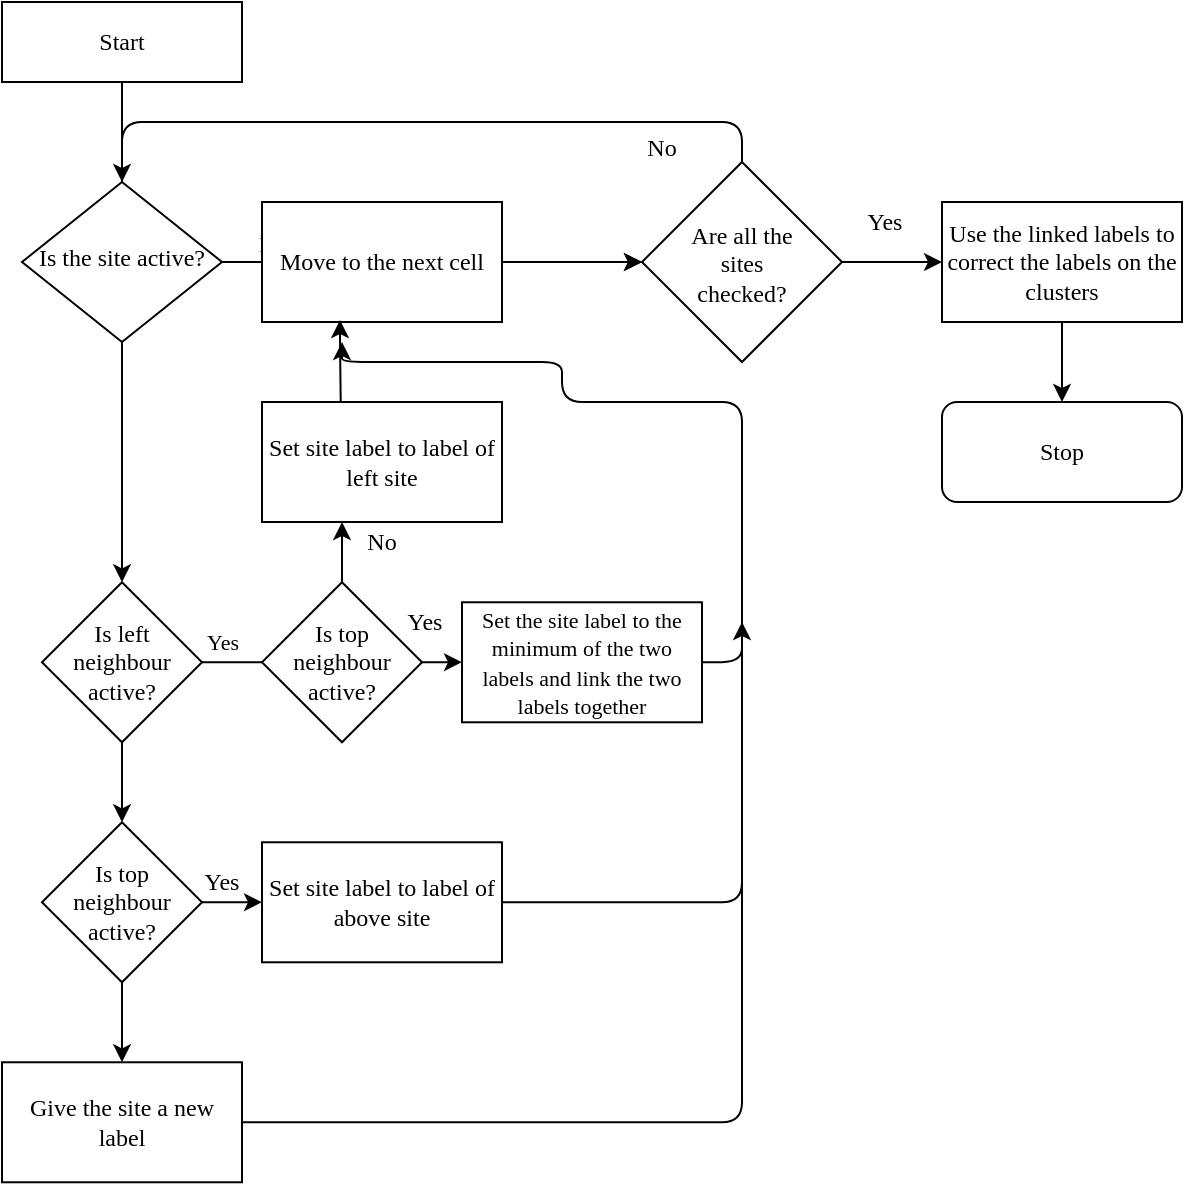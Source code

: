<mxfile version="13.8.5" type="device"><diagram id="C5RBs43oDa-KdzZeNtuy" name="Page-1"><mxGraphModel dx="711" dy="388" grid="0" gridSize="10" guides="1" tooltips="1" connect="1" arrows="1" fold="1" page="0" pageScale="1" pageWidth="827" pageHeight="1169" math="0" shadow="0"><root><mxCell id="WIyWlLk6GJQsqaUBKTNV-0"/><mxCell id="WIyWlLk6GJQsqaUBKTNV-1" parent="WIyWlLk6GJQsqaUBKTNV-0"/><mxCell id="WIyWlLk6GJQsqaUBKTNV-3" value="Start" style="whiteSpace=wrap;html=1;fontSize=12;glass=0;strokeWidth=1;shadow=0;fontFamily=Lora;fontSource=https%3A%2F%2Ffonts.googleapis.com%2Fcss%3Ffamily%3DLora;" parent="WIyWlLk6GJQsqaUBKTNV-1" vertex="1"><mxGeometry x="160" y="80" width="120" height="40" as="geometry"/></mxCell><mxCell id="WIyWlLk6GJQsqaUBKTNV-5" value="No" style="edgeStyle=orthogonalEdgeStyle;html=1;jettySize=auto;orthogonalLoop=1;fontSize=11;endArrow=block;endFill=0;endSize=8;strokeWidth=1;shadow=0;labelBackgroundColor=none;fontFamily=Lora;fontSource=https%3A%2F%2Ffonts.googleapis.com%2Fcss%3Ffamily%3DLora;" parent="WIyWlLk6GJQsqaUBKTNV-1" source="WIyWlLk6GJQsqaUBKTNV-6" edge="1"><mxGeometry y="10" relative="1" as="geometry"><mxPoint as="offset"/><mxPoint x="320" y="210" as="targetPoint"/></mxGeometry></mxCell><mxCell id="WIyWlLk6GJQsqaUBKTNV-6" value="Is the site active?" style="rhombus;whiteSpace=wrap;html=1;shadow=0;fontFamily=Lora;fontSize=12;align=center;strokeWidth=1;spacing=6;spacingTop=-4;fontSource=https%3A%2F%2Ffonts.googleapis.com%2Fcss%3Ffamily%3DLora;" parent="WIyWlLk6GJQsqaUBKTNV-1" vertex="1"><mxGeometry x="170" y="170" width="100" height="80" as="geometry"/></mxCell><mxCell id="WIyWlLk6GJQsqaUBKTNV-9" value="Yes" style="edgeStyle=orthogonalEdgeStyle;html=1;jettySize=auto;orthogonalLoop=1;fontSize=11;endArrow=block;endFill=0;endSize=8;strokeWidth=1;shadow=0;labelBackgroundColor=none;exitX=1;exitY=0.5;exitDx=0;exitDy=0;fontFamily=Lora;fontSource=https%3A%2F%2Ffonts.googleapis.com%2Fcss%3Ffamily%3DLora;" parent="WIyWlLk6GJQsqaUBKTNV-1" source="k78yAYO8sz-RwAXKSCT2-1" edge="1"><mxGeometry x="-0.667" y="10" relative="1" as="geometry"><mxPoint as="offset"/><mxPoint x="270" y="410.14" as="sourcePoint"/><mxPoint x="320" y="410.14" as="targetPoint"/></mxGeometry></mxCell><mxCell id="k78yAYO8sz-RwAXKSCT2-9" style="edgeStyle=orthogonalEdgeStyle;orthogonalLoop=1;jettySize=auto;html=1;exitX=0.5;exitY=0;exitDx=0;exitDy=0;fontFamily=Lora;fontSource=https%3A%2F%2Ffonts.googleapis.com%2Fcss%3Ffamily%3DLora;" parent="WIyWlLk6GJQsqaUBKTNV-1" source="k78yAYO8sz-RwAXKSCT2-1" edge="1"><mxGeometry relative="1" as="geometry"><mxPoint x="219.69" y="370.002" as="targetPoint"/></mxGeometry></mxCell><mxCell id="k78yAYO8sz-RwAXKSCT2-1" value="Is left neighbour active?" style="rhombus;whiteSpace=wrap;html=1;fontFamily=Lora;fontSource=https%3A%2F%2Ffonts.googleapis.com%2Fcss%3Ffamily%3DLora;" parent="WIyWlLk6GJQsqaUBKTNV-1" vertex="1"><mxGeometry x="180" y="370.14" width="80" height="80" as="geometry"/></mxCell><mxCell id="k78yAYO8sz-RwAXKSCT2-25" value="" style="edgeStyle=orthogonalEdgeStyle;orthogonalLoop=1;jettySize=auto;html=1;fontFamily=Lora;fontSource=https%3A%2F%2Ffonts.googleapis.com%2Fcss%3Ffamily%3DLora;" parent="WIyWlLk6GJQsqaUBKTNV-1" source="k78yAYO8sz-RwAXKSCT2-2" target="k78yAYO8sz-RwAXKSCT2-23" edge="1"><mxGeometry relative="1" as="geometry"/></mxCell><mxCell id="k78yAYO8sz-RwAXKSCT2-2" value="Move to the next cell" style="whiteSpace=wrap;html=1;fontFamily=Lora;fontSource=https%3A%2F%2Ffonts.googleapis.com%2Fcss%3Ffamily%3DLora;" parent="WIyWlLk6GJQsqaUBKTNV-1" vertex="1"><mxGeometry x="290" y="180" width="120" height="60" as="geometry"/></mxCell><mxCell id="k78yAYO8sz-RwAXKSCT2-6" value="" style="endArrow=none;html=1;exitX=0.5;exitY=0;exitDx=0;exitDy=0;fontFamily=Lora;fontSource=https%3A%2F%2Ffonts.googleapis.com%2Fcss%3Ffamily%3DLora;" parent="WIyWlLk6GJQsqaUBKTNV-1" source="k78yAYO8sz-RwAXKSCT2-23" edge="1"><mxGeometry width="50" height="50" relative="1" as="geometry"><mxPoint x="380" y="180" as="sourcePoint"/><mxPoint x="320" y="140" as="targetPoint"/><Array as="points"><mxPoint x="530" y="140"/><mxPoint x="380" y="140"/></Array></mxGeometry></mxCell><mxCell id="k78yAYO8sz-RwAXKSCT2-8" value="" style="endArrow=none;html=1;entryX=0.5;entryY=0;entryDx=0;entryDy=0;fontFamily=Lora;fontSource=https%3A%2F%2Ffonts.googleapis.com%2Fcss%3Ffamily%3DLora;" parent="WIyWlLk6GJQsqaUBKTNV-1" target="WIyWlLk6GJQsqaUBKTNV-6" edge="1"><mxGeometry width="50" height="50" relative="1" as="geometry"><mxPoint x="320" y="140" as="sourcePoint"/><mxPoint x="410" y="300" as="targetPoint"/><Array as="points"><mxPoint x="220" y="140"/></Array></mxGeometry></mxCell><mxCell id="k78yAYO8sz-RwAXKSCT2-14" value="" style="edgeStyle=orthogonalEdgeStyle;orthogonalLoop=1;jettySize=auto;html=1;fontFamily=Lora;fontSource=https%3A%2F%2Ffonts.googleapis.com%2Fcss%3Ffamily%3DLora;" parent="WIyWlLk6GJQsqaUBKTNV-1" source="k78yAYO8sz-RwAXKSCT2-11" target="k78yAYO8sz-RwAXKSCT2-13" edge="1"><mxGeometry relative="1" as="geometry"/></mxCell><mxCell id="k78yAYO8sz-RwAXKSCT2-16" value="" style="edgeStyle=orthogonalEdgeStyle;orthogonalLoop=1;jettySize=auto;html=1;fontFamily=Lora;fontSource=https%3A%2F%2Ffonts.googleapis.com%2Fcss%3Ffamily%3DLora;" parent="WIyWlLk6GJQsqaUBKTNV-1" source="k78yAYO8sz-RwAXKSCT2-11" target="k78yAYO8sz-RwAXKSCT2-15" edge="1"><mxGeometry relative="1" as="geometry"/></mxCell><mxCell id="k78yAYO8sz-RwAXKSCT2-11" value="&lt;div&gt;Is top neighbour active?&lt;/div&gt;" style="rhombus;whiteSpace=wrap;html=1;fontFamily=Lora;fontSource=https%3A%2F%2Ffonts.googleapis.com%2Fcss%3Ffamily%3DLora;" parent="WIyWlLk6GJQsqaUBKTNV-1" vertex="1"><mxGeometry x="180" y="490.14" width="80" height="80" as="geometry"/></mxCell><mxCell id="k78yAYO8sz-RwAXKSCT2-30" value="" style="edgeStyle=orthogonalEdgeStyle;orthogonalLoop=1;jettySize=auto;html=1;fontFamily=Lora;fontSource=https%3A%2F%2Ffonts.googleapis.com%2Fcss%3Ffamily%3DLora;" parent="WIyWlLk6GJQsqaUBKTNV-1" source="k78yAYO8sz-RwAXKSCT2-12" target="k78yAYO8sz-RwAXKSCT2-29" edge="1"><mxGeometry relative="1" as="geometry"/></mxCell><mxCell id="k78yAYO8sz-RwAXKSCT2-12" value="&lt;div&gt;Is top neighbour active?&lt;/div&gt;" style="rhombus;whiteSpace=wrap;html=1;fontFamily=Lora;fontSource=https%3A%2F%2Ffonts.googleapis.com%2Fcss%3Ffamily%3DLora;" parent="WIyWlLk6GJQsqaUBKTNV-1" vertex="1"><mxGeometry x="290" y="370.14" width="80" height="80" as="geometry"/></mxCell><mxCell id="k78yAYO8sz-RwAXKSCT2-13" value="Set site label to label of above site" style="whiteSpace=wrap;html=1;fontFamily=Lora;fontSource=https%3A%2F%2Ffonts.googleapis.com%2Fcss%3Ffamily%3DLora;" parent="WIyWlLk6GJQsqaUBKTNV-1" vertex="1"><mxGeometry x="290" y="500.14" width="120" height="60" as="geometry"/></mxCell><mxCell id="k78yAYO8sz-RwAXKSCT2-15" value="Give the site a new label" style="whiteSpace=wrap;html=1;fontFamily=Lora;fontSource=https%3A%2F%2Ffonts.googleapis.com%2Fcss%3Ffamily%3DLora;" parent="WIyWlLk6GJQsqaUBKTNV-1" vertex="1"><mxGeometry x="160" y="610.14" width="120" height="60" as="geometry"/></mxCell><mxCell id="k78yAYO8sz-RwAXKSCT2-17" value="Yes" style="text;html=1;strokeColor=none;fillColor=none;align=center;verticalAlign=middle;whiteSpace=wrap;fontFamily=Lora;fontSource=https%3A%2F%2Ffonts.googleapis.com%2Fcss%3Ffamily%3DLora;" parent="WIyWlLk6GJQsqaUBKTNV-1" vertex="1"><mxGeometry x="250" y="510.14" width="40" height="20" as="geometry"/></mxCell><mxCell id="k78yAYO8sz-RwAXKSCT2-21" value="" style="endArrow=none;html=1;exitX=1;exitY=0.5;exitDx=0;exitDy=0;fontFamily=Lora;fontSource=https%3A%2F%2Ffonts.googleapis.com%2Fcss%3Ffamily%3DLora;" parent="WIyWlLk6GJQsqaUBKTNV-1" source="k78yAYO8sz-RwAXKSCT2-15" edge="1"><mxGeometry width="50" height="50" relative="1" as="geometry"><mxPoint x="370" y="640.14" as="sourcePoint"/><mxPoint x="530" y="520.14" as="targetPoint"/><Array as="points"><mxPoint x="530" y="640.14"/></Array></mxGeometry></mxCell><mxCell id="k78yAYO8sz-RwAXKSCT2-23" value="&lt;p style=&quot;line-height: 50%&quot;&gt;&lt;/p&gt;&lt;div&gt;Are all the &lt;br&gt;&lt;/div&gt;&lt;div&gt;sites &lt;br&gt;&lt;/div&gt;&lt;div&gt;checked?&lt;br&gt;&lt;/div&gt;&lt;div&gt;&lt;br&gt;&lt;/div&gt;&lt;p&gt;&lt;/p&gt;" style="rhombus;whiteSpace=wrap;html=1;spacingTop=15;fontFamily=Lora;fontSource=https%3A%2F%2Ffonts.googleapis.com%2Fcss%3Ffamily%3DLora;" parent="WIyWlLk6GJQsqaUBKTNV-1" vertex="1"><mxGeometry x="480" y="160" width="100" height="100" as="geometry"/></mxCell><mxCell id="k78yAYO8sz-RwAXKSCT2-24" value="" style="endArrow=classic;html=1;entryX=0;entryY=0.5;entryDx=0;entryDy=0;fontFamily=Lora;fontSource=https%3A%2F%2Ffonts.googleapis.com%2Fcss%3Ffamily%3DLora;" parent="WIyWlLk6GJQsqaUBKTNV-1" target="k78yAYO8sz-RwAXKSCT2-23" edge="1"><mxGeometry width="50" height="50" relative="1" as="geometry"><mxPoint x="442" y="210" as="sourcePoint"/><mxPoint x="410" y="290" as="targetPoint"/></mxGeometry></mxCell><mxCell id="k78yAYO8sz-RwAXKSCT2-26" value="&lt;div&gt;No&lt;/div&gt;&lt;div&gt;&lt;br&gt;&lt;/div&gt;" style="text;html=1;strokeColor=none;fillColor=none;align=center;verticalAlign=middle;whiteSpace=wrap;fontFamily=Lora;fontSource=https%3A%2F%2Ffonts.googleapis.com%2Fcss%3Ffamily%3DLora;" parent="WIyWlLk6GJQsqaUBKTNV-1" vertex="1"><mxGeometry x="470" y="150" width="40" height="20" as="geometry"/></mxCell><mxCell id="k78yAYO8sz-RwAXKSCT2-27" value="" style="endArrow=none;html=1;exitX=1;exitY=0.5;exitDx=0;exitDy=0;fontFamily=Lora;fontSource=https%3A%2F%2Ffonts.googleapis.com%2Fcss%3Ffamily%3DLora;" parent="WIyWlLk6GJQsqaUBKTNV-1" source="k78yAYO8sz-RwAXKSCT2-13" edge="1"><mxGeometry width="50" height="50" relative="1" as="geometry"><mxPoint x="360" y="500.14" as="sourcePoint"/><mxPoint x="530" y="510.14" as="targetPoint"/><Array as="points"><mxPoint x="530" y="530.14"/></Array></mxGeometry></mxCell><mxCell id="k78yAYO8sz-RwAXKSCT2-29" value="&lt;font style=&quot;font-size: 11px&quot;&gt;Set the site label to the minimum of the two labels and link the two labels together&lt;br&gt;&lt;/font&gt;" style="whiteSpace=wrap;html=1;fontFamily=Lora;fontSource=https%3A%2F%2Ffonts.googleapis.com%2Fcss%3Ffamily%3DLora;" parent="WIyWlLk6GJQsqaUBKTNV-1" vertex="1"><mxGeometry x="390" y="380.14" width="120" height="60" as="geometry"/></mxCell><mxCell id="k78yAYO8sz-RwAXKSCT2-31" value="" style="endArrow=classic;html=1;exitX=0.5;exitY=0;exitDx=0;exitDy=0;entryX=0;entryY=0;entryDx=0;entryDy=0;fontFamily=Lora;fontSource=https%3A%2F%2Ffonts.googleapis.com%2Fcss%3Ffamily%3DLora;" parent="WIyWlLk6GJQsqaUBKTNV-1" source="k78yAYO8sz-RwAXKSCT2-12" target="k78yAYO8sz-RwAXKSCT2-33" edge="1"><mxGeometry width="50" height="50" relative="1" as="geometry"><mxPoint x="370" y="300" as="sourcePoint"/><mxPoint x="320" y="340" as="targetPoint"/></mxGeometry></mxCell><mxCell id="k78yAYO8sz-RwAXKSCT2-33" value="&lt;div&gt;No&lt;/div&gt;" style="text;html=1;strokeColor=none;fillColor=none;align=center;verticalAlign=middle;whiteSpace=wrap;fontFamily=Lora;fontSource=https%3A%2F%2Ffonts.googleapis.com%2Fcss%3Ffamily%3DLora;" parent="WIyWlLk6GJQsqaUBKTNV-1" vertex="1"><mxGeometry x="330" y="340" width="40" height="20" as="geometry"/></mxCell><mxCell id="k78yAYO8sz-RwAXKSCT2-34" value="Yes" style="text;html=1;align=center;verticalAlign=middle;resizable=0;points=[];autosize=1;fontFamily=Lora;fontSource=https%3A%2F%2Ffonts.googleapis.com%2Fcss%3Ffamily%3DLora;" parent="WIyWlLk6GJQsqaUBKTNV-1" vertex="1"><mxGeometry x="356" y="381.14" width="29" height="18" as="geometry"/></mxCell><mxCell id="k78yAYO8sz-RwAXKSCT2-36" value="" style="endArrow=classic;html=1;exitX=0.5;exitY=1;exitDx=0;exitDy=0;entryX=0.5;entryY=0;entryDx=0;entryDy=0;fontFamily=Lora;fontSource=https%3A%2F%2Ffonts.googleapis.com%2Fcss%3Ffamily%3DLora;" parent="WIyWlLk6GJQsqaUBKTNV-1" source="k78yAYO8sz-RwAXKSCT2-1" target="k78yAYO8sz-RwAXKSCT2-11" edge="1"><mxGeometry width="50" height="50" relative="1" as="geometry"><mxPoint x="360" y="420" as="sourcePoint"/><mxPoint x="410" y="370" as="targetPoint"/></mxGeometry></mxCell><mxCell id="k78yAYO8sz-RwAXKSCT2-37" value="" style="endArrow=classic;html=1;exitX=0.5;exitY=1;exitDx=0;exitDy=0;entryX=0.5;entryY=0;entryDx=0;entryDy=0;fontFamily=Lora;fontSource=https%3A%2F%2Ffonts.googleapis.com%2Fcss%3Ffamily%3DLora;" parent="WIyWlLk6GJQsqaUBKTNV-1" source="WIyWlLk6GJQsqaUBKTNV-6" target="k78yAYO8sz-RwAXKSCT2-1" edge="1"><mxGeometry width="50" height="50" relative="1" as="geometry"><mxPoint x="290" y="340" as="sourcePoint"/><mxPoint x="410" y="370" as="targetPoint"/></mxGeometry></mxCell><mxCell id="k78yAYO8sz-RwAXKSCT2-38" value="" style="endArrow=classic;html=1;exitX=0.5;exitY=1;exitDx=0;exitDy=0;fontFamily=Lora;fontSource=https%3A%2F%2Ffonts.googleapis.com%2Fcss%3Ffamily%3DLora;" parent="WIyWlLk6GJQsqaUBKTNV-1" source="WIyWlLk6GJQsqaUBKTNV-3" target="WIyWlLk6GJQsqaUBKTNV-6" edge="1"><mxGeometry width="50" height="50" relative="1" as="geometry"><mxPoint x="90" y="320" as="sourcePoint"/><mxPoint x="140" y="270" as="targetPoint"/></mxGeometry></mxCell><mxCell id="k78yAYO8sz-RwAXKSCT2-39" value="Set site label to label of left site" style="rounded=0;whiteSpace=wrap;html=1;fontFamily=Lora;fontSource=https%3A%2F%2Ffonts.googleapis.com%2Fcss%3Ffamily%3DLora;" parent="WIyWlLk6GJQsqaUBKTNV-1" vertex="1"><mxGeometry x="290" y="280" width="120" height="60" as="geometry"/></mxCell><mxCell id="k78yAYO8sz-RwAXKSCT2-41" value="" style="endArrow=classic;html=1;exitX=0.328;exitY=-0.008;exitDx=0;exitDy=0;exitPerimeter=0;fontFamily=Lora;fontSource=https%3A%2F%2Ffonts.googleapis.com%2Fcss%3Ffamily%3DLora;" parent="WIyWlLk6GJQsqaUBKTNV-1" source="k78yAYO8sz-RwAXKSCT2-39" edge="1"><mxGeometry width="50" height="50" relative="1" as="geometry"><mxPoint x="130" y="330" as="sourcePoint"/><mxPoint x="329" y="239" as="targetPoint"/><Array as="points"><mxPoint x="329" y="250"/></Array></mxGeometry></mxCell><mxCell id="k78yAYO8sz-RwAXKSCT2-42" value="" style="endArrow=none;html=1;fontFamily=Lora;fontSource=https%3A%2F%2Ffonts.googleapis.com%2Fcss%3Ffamily%3DLora;" parent="WIyWlLk6GJQsqaUBKTNV-1" edge="1"><mxGeometry width="50" height="50" relative="1" as="geometry"><mxPoint x="530" y="520" as="sourcePoint"/><mxPoint x="530" y="300" as="targetPoint"/></mxGeometry></mxCell><mxCell id="k78yAYO8sz-RwAXKSCT2-43" value="" style="endArrow=classic;html=1;exitX=1;exitY=0.5;exitDx=0;exitDy=0;fontFamily=Lora;fontSource=https%3A%2F%2Ffonts.googleapis.com%2Fcss%3Ffamily%3DLora;" parent="WIyWlLk6GJQsqaUBKTNV-1" source="k78yAYO8sz-RwAXKSCT2-29" edge="1"><mxGeometry width="50" height="50" relative="1" as="geometry"><mxPoint x="590" y="415.14" as="sourcePoint"/><mxPoint x="530" y="390" as="targetPoint"/><Array as="points"><mxPoint x="530" y="410"/></Array></mxGeometry></mxCell><mxCell id="k78yAYO8sz-RwAXKSCT2-44" value="" style="endArrow=classic;html=1;fontFamily=Lora;fontSource=https%3A%2F%2Ffonts.googleapis.com%2Fcss%3Ffamily%3DLora;" parent="WIyWlLk6GJQsqaUBKTNV-1" edge="1"><mxGeometry width="50" height="50" relative="1" as="geometry"><mxPoint x="530" y="300" as="sourcePoint"/><mxPoint x="330" y="250" as="targetPoint"/><Array as="points"><mxPoint x="530" y="280"/><mxPoint x="440" y="280"/><mxPoint x="440" y="260"/><mxPoint x="330" y="260"/></Array></mxGeometry></mxCell><mxCell id="k78yAYO8sz-RwAXKSCT2-45" value="" style="endArrow=classic;html=1;exitX=1;exitY=0.5;exitDx=0;exitDy=0;fontFamily=Lora;fontSource=https%3A%2F%2Ffonts.googleapis.com%2Fcss%3Ffamily%3DLora;" parent="WIyWlLk6GJQsqaUBKTNV-1" source="k78yAYO8sz-RwAXKSCT2-23" edge="1"><mxGeometry width="50" height="50" relative="1" as="geometry"><mxPoint x="680" y="260" as="sourcePoint"/><mxPoint x="630" y="210" as="targetPoint"/></mxGeometry></mxCell><mxCell id="k78yAYO8sz-RwAXKSCT2-46" value="Use the linked labels to correct the labels on the clusters" style="rounded=0;whiteSpace=wrap;html=1;fontFamily=Lora;fontSource=https%3A%2F%2Ffonts.googleapis.com%2Fcss%3Ffamily%3DLora;" parent="WIyWlLk6GJQsqaUBKTNV-1" vertex="1"><mxGeometry x="630" y="180" width="120" height="60" as="geometry"/></mxCell><mxCell id="k78yAYO8sz-RwAXKSCT2-47" value="Yes" style="text;html=1;align=center;verticalAlign=middle;resizable=0;points=[];autosize=1;fontFamily=Lora;fontSource=https%3A%2F%2Ffonts.googleapis.com%2Fcss%3Ffamily%3DLora;" parent="WIyWlLk6GJQsqaUBKTNV-1" vertex="1"><mxGeometry x="586" y="181" width="29" height="18" as="geometry"/></mxCell><mxCell id="k78yAYO8sz-RwAXKSCT2-50" value="Stop" style="rounded=1;whiteSpace=wrap;html=1;fontFamily=Lora;fontSource=https%3A%2F%2Ffonts.googleapis.com%2Fcss%3Ffamily%3DLora;" parent="WIyWlLk6GJQsqaUBKTNV-1" vertex="1"><mxGeometry x="630" y="280" width="120" height="50" as="geometry"/></mxCell><mxCell id="k78yAYO8sz-RwAXKSCT2-52" value="" style="endArrow=classic;html=1;exitX=0.5;exitY=1;exitDx=0;exitDy=0;entryX=0.5;entryY=0;entryDx=0;entryDy=0;fontFamily=Lora;fontSource=https%3A%2F%2Ffonts.googleapis.com%2Fcss%3Ffamily%3DLora;" parent="WIyWlLk6GJQsqaUBKTNV-1" source="k78yAYO8sz-RwAXKSCT2-46" target="k78yAYO8sz-RwAXKSCT2-50" edge="1"><mxGeometry width="50" height="50" relative="1" as="geometry"><mxPoint x="600" y="400" as="sourcePoint"/><mxPoint x="650" y="350" as="targetPoint"/></mxGeometry></mxCell></root></mxGraphModel></diagram></mxfile>